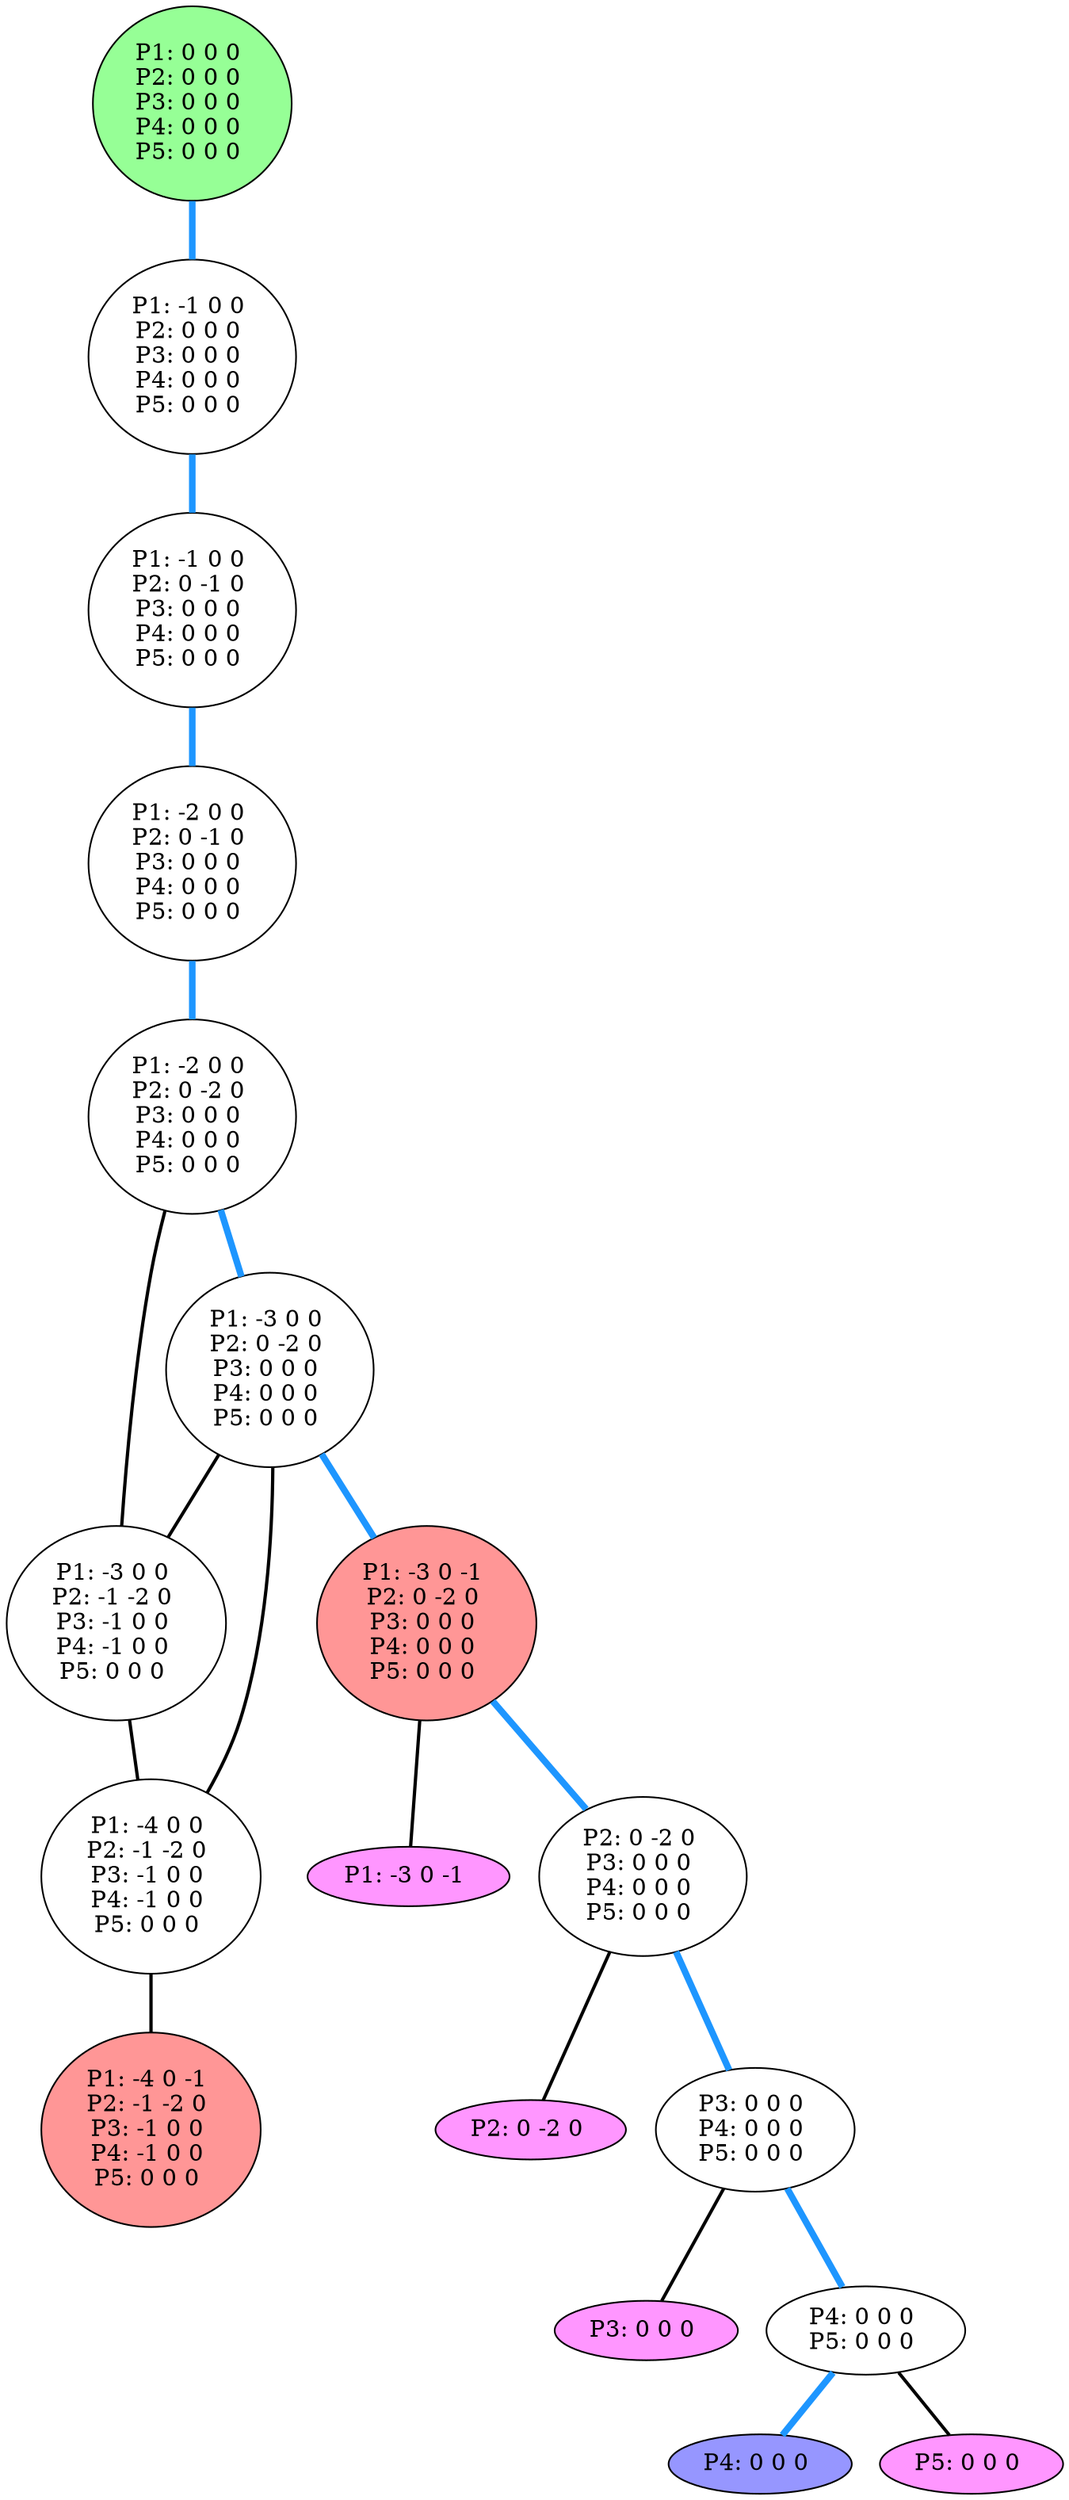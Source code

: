 graph G {
color = "black"
0 [label = "P1: 0 0 0 
P2: 0 0 0 
P3: 0 0 0 
P4: 0 0 0 
P5: 0 0 0 
",  style="filled", fillcolor = "#96FF96"];
1 [label = "P1: -1 0 0 
P2: 0 0 0 
P3: 0 0 0 
P4: 0 0 0 
P5: 0 0 0 
"];
2 [label = "P1: -1 0 0 
P2: 0 -1 0 
P3: 0 0 0 
P4: 0 0 0 
P5: 0 0 0 
"];
3 [label = "P1: -2 0 0 
P2: 0 -1 0 
P3: 0 0 0 
P4: 0 0 0 
P5: 0 0 0 
"];
4 [label = "P1: -2 0 0 
P2: 0 -2 0 
P3: 0 0 0 
P4: 0 0 0 
P5: 0 0 0 
"];
5 [label = "P1: -3 0 0 
P2: 0 -2 0 
P3: 0 0 0 
P4: 0 0 0 
P5: 0 0 0 
"];
6 [label = "P1: -3 0 0 
P2: -1 -2 0 
P3: -1 0 0 
P4: -1 0 0 
P5: 0 0 0 
"];
7 [label = "P1: -3 0 -1 
P2: 0 -2 0 
P3: 0 0 0 
P4: 0 0 0 
P5: 0 0 0 
",  style="filled", fillcolor = "#FF9696"];
8 [label = "P1: -4 0 0 
P2: -1 -2 0 
P3: -1 0 0 
P4: -1 0 0 
P5: 0 0 0 
"];
9 [label = "P1: -4 0 -1 
P2: -1 -2 0 
P3: -1 0 0 
P4: -1 0 0 
P5: 0 0 0 
",  style="filled", fillcolor = "#FF9696"];
10 [label = "P1: -3 0 -1 
",  style="filled", fillcolor = "#FF96FF"];
11 [label = "P2: 0 -2 0 
P3: 0 0 0 
P4: 0 0 0 
P5: 0 0 0 
"];
12 [label = "P2: 0 -2 0 
",  style="filled", fillcolor = "#FF96FF"];
13 [label = "P3: 0 0 0 
P4: 0 0 0 
P5: 0 0 0 
"];
14 [label = "P3: 0 0 0 
",  style="filled", fillcolor = "#FF96FF"];
15 [label = "P4: 0 0 0 
P5: 0 0 0 
"];
16 [label = "P4: 0 0 0 
", style="filled", fillcolor = "#9696FF"];
17 [label = "P5: 0 0 0 
",  style="filled", fillcolor = "#FF96FF"];
edge [style=bold];
0 -- 1 [color="#1E96FF", penwidth=4.0];

1 -- 2 [color="#1E96FF", penwidth=4.0];

2 -- 3 [color="#1E96FF", penwidth=4.0];

3 -- 4 [color="#1E96FF", penwidth=4.0];

4 -- 5 [color="#1E96FF", penwidth=4.0];
4 -- 6 [color=black];

5 -- 7 [color="#1E96FF", penwidth=4.0];
5 -- 6 [color=black];
5 -- 8 [color=black];

6 -- 8 [color=black];

7 -- 11 [color="#1E96FF", penwidth=4.0];
7 -- 10 [color=black];

8 -- 9 [color=black];


11 -- 13 [color="#1E96FF", penwidth=4.0];
11 -- 12 [color=black];

13 -- 15 [color="#1E96FF", penwidth=4.0];
13 -- 14 [color=black];

15 -- 17 [color=black];
15 -- 16 [color="#1E96FF", penwidth=4.0];

}
